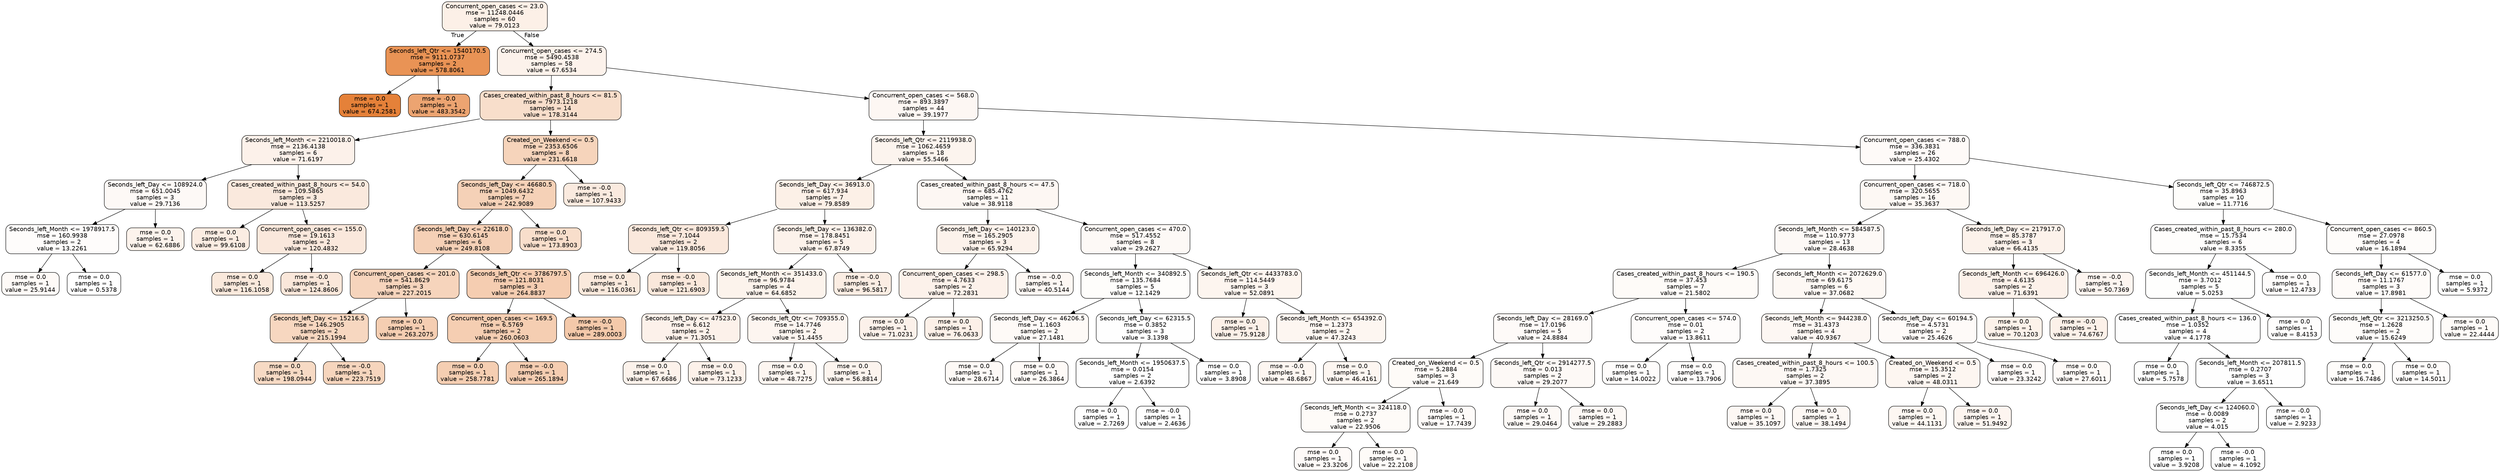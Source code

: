 digraph Tree {
node [shape=box, style="filled, rounded", color="black", fontname=helvetica] ;
edge [fontname=helvetica] ;
0 [label="Concurrent_open_cases <= 23.0\nmse = 11248.0446\nsamples = 60\nvalue = 79.0123", fillcolor="#e581391e"] ;
1 [label="Seconds_left_Qtr <= 1540170.5\nmse = 9111.0737\nsamples = 2\nvalue = 578.8061", fillcolor="#e58139db"] ;
0 -> 1 [labeldistance=2.5, labelangle=45, headlabel="True"] ;
2 [label="mse = 0.0\nsamples = 1\nvalue = 674.2581", fillcolor="#e58139ff"] ;
1 -> 2 ;
3 [label="mse = -0.0\nsamples = 1\nvalue = 483.3542", fillcolor="#e58139b7"] ;
1 -> 3 ;
4 [label="Concurrent_open_cases <= 274.5\nmse = 5490.4538\nsamples = 58\nvalue = 67.6534", fillcolor="#e5813919"] ;
0 -> 4 [labeldistance=2.5, labelangle=-45, headlabel="False"] ;
5 [label="Cases_created_within_past_8_hours <= 81.5\nmse = 7973.1218\nsamples = 14\nvalue = 178.3144", fillcolor="#e5813943"] ;
4 -> 5 ;
6 [label="Seconds_left_Month <= 2210018.0\nmse = 2136.4138\nsamples = 6\nvalue = 71.6197", fillcolor="#e581391b"] ;
5 -> 6 ;
7 [label="Seconds_left_Day <= 108924.0\nmse = 651.0045\nsamples = 3\nvalue = 29.7136", fillcolor="#e581390b"] ;
6 -> 7 ;
8 [label="Seconds_left_Month <= 1978917.5\nmse = 160.9938\nsamples = 2\nvalue = 13.2261", fillcolor="#e5813905"] ;
7 -> 8 ;
9 [label="mse = 0.0\nsamples = 1\nvalue = 25.9144", fillcolor="#e581390a"] ;
8 -> 9 ;
10 [label="mse = 0.0\nsamples = 1\nvalue = 0.5378", fillcolor="#e5813900"] ;
8 -> 10 ;
11 [label="mse = 0.0\nsamples = 1\nvalue = 62.6886", fillcolor="#e5813918"] ;
7 -> 11 ;
12 [label="Cases_created_within_past_8_hours <= 54.0\nmse = 109.5865\nsamples = 3\nvalue = 113.5257", fillcolor="#e581392b"] ;
6 -> 12 ;
13 [label="mse = 0.0\nsamples = 1\nvalue = 99.6108", fillcolor="#e5813925"] ;
12 -> 13 ;
14 [label="Concurrent_open_cases <= 155.0\nmse = 19.1613\nsamples = 2\nvalue = 120.4832", fillcolor="#e581392d"] ;
12 -> 14 ;
15 [label="mse = 0.0\nsamples = 1\nvalue = 116.1058", fillcolor="#e581392c"] ;
14 -> 15 ;
16 [label="mse = -0.0\nsamples = 1\nvalue = 124.8606", fillcolor="#e581392f"] ;
14 -> 16 ;
17 [label="Created_on_Weekend <= 0.5\nmse = 2353.6506\nsamples = 8\nvalue = 231.6618", fillcolor="#e5813957"] ;
5 -> 17 ;
18 [label="Seconds_left_Day <= 46680.5\nmse = 1049.6432\nsamples = 7\nvalue = 242.9089", fillcolor="#e581395c"] ;
17 -> 18 ;
19 [label="Seconds_left_Day <= 22618.0\nmse = 630.6145\nsamples = 6\nvalue = 249.8108", fillcolor="#e581395e"] ;
18 -> 19 ;
20 [label="Concurrent_open_cases <= 201.0\nmse = 541.8629\nsamples = 3\nvalue = 227.2015", fillcolor="#e5813956"] ;
19 -> 20 ;
21 [label="Seconds_left_Day <= 15216.5\nmse = 146.2905\nsamples = 2\nvalue = 215.1994", fillcolor="#e5813951"] ;
20 -> 21 ;
22 [label="mse = 0.0\nsamples = 1\nvalue = 198.0944", fillcolor="#e581394b"] ;
21 -> 22 ;
23 [label="mse = -0.0\nsamples = 1\nvalue = 223.7519", fillcolor="#e5813954"] ;
21 -> 23 ;
24 [label="mse = 0.0\nsamples = 1\nvalue = 263.2075", fillcolor="#e5813963"] ;
20 -> 24 ;
25 [label="Seconds_left_Qtr <= 3786797.5\nmse = 121.8031\nsamples = 3\nvalue = 264.8837", fillcolor="#e5813964"] ;
19 -> 25 ;
26 [label="Concurrent_open_cases <= 169.5\nmse = 6.5769\nsamples = 2\nvalue = 260.0603", fillcolor="#e5813962"] ;
25 -> 26 ;
27 [label="mse = 0.0\nsamples = 1\nvalue = 258.7781", fillcolor="#e5813962"] ;
26 -> 27 ;
28 [label="mse = -0.0\nsamples = 1\nvalue = 265.1894", fillcolor="#e5813964"] ;
26 -> 28 ;
29 [label="mse = -0.0\nsamples = 1\nvalue = 289.0003", fillcolor="#e581396d"] ;
25 -> 29 ;
30 [label="mse = 0.0\nsamples = 1\nvalue = 173.8903", fillcolor="#e5813942"] ;
18 -> 30 ;
31 [label="mse = -0.0\nsamples = 1\nvalue = 107.9433", fillcolor="#e5813929"] ;
17 -> 31 ;
32 [label="Concurrent_open_cases <= 568.0\nmse = 893.3897\nsamples = 44\nvalue = 39.1977", fillcolor="#e581390f"] ;
4 -> 32 ;
33 [label="Seconds_left_Qtr <= 2119938.0\nmse = 1062.4659\nsamples = 18\nvalue = 55.5466", fillcolor="#e5813915"] ;
32 -> 33 ;
34 [label="Seconds_left_Day <= 36913.0\nmse = 617.934\nsamples = 7\nvalue = 79.8589", fillcolor="#e581391e"] ;
33 -> 34 ;
35 [label="Seconds_left_Qtr <= 809359.5\nmse = 7.1044\nsamples = 2\nvalue = 119.8056", fillcolor="#e581392d"] ;
34 -> 35 ;
36 [label="mse = 0.0\nsamples = 1\nvalue = 116.0361", fillcolor="#e581392c"] ;
35 -> 36 ;
37 [label="mse = -0.0\nsamples = 1\nvalue = 121.6903", fillcolor="#e581392e"] ;
35 -> 37 ;
38 [label="Seconds_left_Day <= 136382.0\nmse = 178.8451\nsamples = 5\nvalue = 67.8749", fillcolor="#e5813919"] ;
34 -> 38 ;
39 [label="Seconds_left_Month <= 351433.0\nmse = 96.9784\nsamples = 4\nvalue = 64.6852", fillcolor="#e5813918"] ;
38 -> 39 ;
40 [label="Seconds_left_Day <= 47523.0\nmse = 6.612\nsamples = 2\nvalue = 71.3051", fillcolor="#e581391b"] ;
39 -> 40 ;
41 [label="mse = 0.0\nsamples = 1\nvalue = 67.6686", fillcolor="#e5813919"] ;
40 -> 41 ;
42 [label="mse = 0.0\nsamples = 1\nvalue = 73.1233", fillcolor="#e581391b"] ;
40 -> 42 ;
43 [label="Seconds_left_Qtr <= 709355.0\nmse = 14.7746\nsamples = 2\nvalue = 51.4455", fillcolor="#e5813913"] ;
39 -> 43 ;
44 [label="mse = 0.0\nsamples = 1\nvalue = 48.7275", fillcolor="#e5813912"] ;
43 -> 44 ;
45 [label="mse = 0.0\nsamples = 1\nvalue = 56.8814", fillcolor="#e5813915"] ;
43 -> 45 ;
46 [label="mse = -0.0\nsamples = 1\nvalue = 96.5817", fillcolor="#e5813924"] ;
38 -> 46 ;
47 [label="Cases_created_within_past_8_hours <= 47.5\nmse = 685.4762\nsamples = 11\nvalue = 38.9118", fillcolor="#e581390f"] ;
33 -> 47 ;
48 [label="Seconds_left_Day <= 140123.0\nmse = 165.2905\nsamples = 3\nvalue = 65.9294", fillcolor="#e5813919"] ;
47 -> 48 ;
49 [label="Concurrent_open_cases <= 298.5\nmse = 4.7633\nsamples = 2\nvalue = 72.2831", fillcolor="#e581391b"] ;
48 -> 49 ;
50 [label="mse = 0.0\nsamples = 1\nvalue = 71.0231", fillcolor="#e581391b"] ;
49 -> 50 ;
51 [label="mse = 0.0\nsamples = 1\nvalue = 76.0633", fillcolor="#e581391d"] ;
49 -> 51 ;
52 [label="mse = -0.0\nsamples = 1\nvalue = 40.5144", fillcolor="#e581390f"] ;
48 -> 52 ;
53 [label="Concurrent_open_cases <= 470.0\nmse = 517.4552\nsamples = 8\nvalue = 29.2627", fillcolor="#e581390b"] ;
47 -> 53 ;
54 [label="Seconds_left_Month <= 340892.5\nmse = 135.7684\nsamples = 5\nvalue = 12.1429", fillcolor="#e5813904"] ;
53 -> 54 ;
55 [label="Seconds_left_Day <= 46206.5\nmse = 1.1603\nsamples = 2\nvalue = 27.1481", fillcolor="#e581390a"] ;
54 -> 55 ;
56 [label="mse = 0.0\nsamples = 1\nvalue = 28.6714", fillcolor="#e581390b"] ;
55 -> 56 ;
57 [label="mse = 0.0\nsamples = 1\nvalue = 26.3864", fillcolor="#e581390a"] ;
55 -> 57 ;
58 [label="Seconds_left_Day <= 62315.5\nmse = 0.3852\nsamples = 3\nvalue = 3.1398", fillcolor="#e5813901"] ;
54 -> 58 ;
59 [label="Seconds_left_Month <= 1950637.5\nmse = 0.0154\nsamples = 2\nvalue = 2.6392", fillcolor="#e5813901"] ;
58 -> 59 ;
60 [label="mse = 0.0\nsamples = 1\nvalue = 2.7269", fillcolor="#e5813901"] ;
59 -> 60 ;
61 [label="mse = -0.0\nsamples = 1\nvalue = 2.4636", fillcolor="#e5813901"] ;
59 -> 61 ;
62 [label="mse = 0.0\nsamples = 1\nvalue = 3.8908", fillcolor="#e5813901"] ;
58 -> 62 ;
63 [label="Seconds_left_Qtr <= 4433783.0\nmse = 114.5449\nsamples = 3\nvalue = 52.0891", fillcolor="#e5813914"] ;
53 -> 63 ;
64 [label="mse = 0.0\nsamples = 1\nvalue = 75.9128", fillcolor="#e581391d"] ;
63 -> 64 ;
65 [label="Seconds_left_Month <= 654392.0\nmse = 1.2373\nsamples = 2\nvalue = 47.3243", fillcolor="#e5813912"] ;
63 -> 65 ;
66 [label="mse = -0.0\nsamples = 1\nvalue = 48.6867", fillcolor="#e5813912"] ;
65 -> 66 ;
67 [label="mse = 0.0\nsamples = 1\nvalue = 46.4161", fillcolor="#e5813911"] ;
65 -> 67 ;
68 [label="Concurrent_open_cases <= 788.0\nmse = 336.3831\nsamples = 26\nvalue = 25.4302", fillcolor="#e5813909"] ;
32 -> 68 ;
69 [label="Concurrent_open_cases <= 718.0\nmse = 320.5655\nsamples = 16\nvalue = 35.3637", fillcolor="#e581390d"] ;
68 -> 69 ;
70 [label="Seconds_left_Month <= 584587.5\nmse = 110.9773\nsamples = 13\nvalue = 28.4638", fillcolor="#e581390b"] ;
69 -> 70 ;
71 [label="Cases_created_within_past_8_hours <= 190.5\nmse = 37.453\nsamples = 7\nvalue = 21.5802", fillcolor="#e5813908"] ;
70 -> 71 ;
72 [label="Seconds_left_Day <= 28169.0\nmse = 17.0196\nsamples = 5\nvalue = 24.8884", fillcolor="#e5813909"] ;
71 -> 72 ;
73 [label="Created_on_Weekend <= 0.5\nmse = 5.2884\nsamples = 3\nvalue = 21.649", fillcolor="#e5813908"] ;
72 -> 73 ;
74 [label="Seconds_left_Month <= 324118.0\nmse = 0.2737\nsamples = 2\nvalue = 22.9506", fillcolor="#e5813908"] ;
73 -> 74 ;
75 [label="mse = 0.0\nsamples = 1\nvalue = 23.3206", fillcolor="#e5813909"] ;
74 -> 75 ;
76 [label="mse = 0.0\nsamples = 1\nvalue = 22.2108", fillcolor="#e5813908"] ;
74 -> 76 ;
77 [label="mse = -0.0\nsamples = 1\nvalue = 17.7439", fillcolor="#e5813907"] ;
73 -> 77 ;
78 [label="Seconds_left_Qtr <= 2914277.5\nmse = 0.013\nsamples = 2\nvalue = 29.2077", fillcolor="#e581390b"] ;
72 -> 78 ;
79 [label="mse = 0.0\nsamples = 1\nvalue = 29.0464", fillcolor="#e581390b"] ;
78 -> 79 ;
80 [label="mse = 0.0\nsamples = 1\nvalue = 29.2883", fillcolor="#e581390b"] ;
78 -> 80 ;
81 [label="Concurrent_open_cases <= 574.0\nmse = 0.01\nsamples = 2\nvalue = 13.8611", fillcolor="#e5813905"] ;
71 -> 81 ;
82 [label="mse = 0.0\nsamples = 1\nvalue = 14.0022", fillcolor="#e5813905"] ;
81 -> 82 ;
83 [label="mse = 0.0\nsamples = 1\nvalue = 13.7906", fillcolor="#e5813905"] ;
81 -> 83 ;
84 [label="Seconds_left_Month <= 2072629.0\nmse = 69.6175\nsamples = 6\nvalue = 37.0682", fillcolor="#e581390e"] ;
70 -> 84 ;
85 [label="Seconds_left_Month <= 944238.0\nmse = 31.4373\nsamples = 4\nvalue = 40.9367", fillcolor="#e581390f"] ;
84 -> 85 ;
86 [label="Cases_created_within_past_8_hours <= 100.5\nmse = 1.7325\nsamples = 2\nvalue = 37.3895", fillcolor="#e581390e"] ;
85 -> 86 ;
87 [label="mse = 0.0\nsamples = 1\nvalue = 35.1097", fillcolor="#e581390d"] ;
86 -> 87 ;
88 [label="mse = 0.0\nsamples = 1\nvalue = 38.1494", fillcolor="#e581390e"] ;
86 -> 88 ;
89 [label="Created_on_Weekend <= 0.5\nmse = 15.3512\nsamples = 2\nvalue = 48.0311", fillcolor="#e5813912"] ;
85 -> 89 ;
90 [label="mse = 0.0\nsamples = 1\nvalue = 44.1131", fillcolor="#e5813910"] ;
89 -> 90 ;
91 [label="mse = 0.0\nsamples = 1\nvalue = 51.9492", fillcolor="#e5813913"] ;
89 -> 91 ;
92 [label="Seconds_left_Day <= 60194.5\nmse = 4.5731\nsamples = 2\nvalue = 25.4626", fillcolor="#e5813909"] ;
84 -> 92 ;
93 [label="mse = 0.0\nsamples = 1\nvalue = 23.3242", fillcolor="#e5813909"] ;
92 -> 93 ;
94 [label="mse = 0.0\nsamples = 1\nvalue = 27.6011", fillcolor="#e581390a"] ;
92 -> 94 ;
95 [label="Seconds_left_Day <= 217917.0\nmse = 85.3787\nsamples = 3\nvalue = 66.4135", fillcolor="#e5813919"] ;
69 -> 95 ;
96 [label="Seconds_left_Month <= 696426.0\nmse = 4.6135\nsamples = 2\nvalue = 71.6391", fillcolor="#e581391b"] ;
95 -> 96 ;
97 [label="mse = 0.0\nsamples = 1\nvalue = 70.1203", fillcolor="#e581391a"] ;
96 -> 97 ;
98 [label="mse = -0.0\nsamples = 1\nvalue = 74.6767", fillcolor="#e581391c"] ;
96 -> 98 ;
99 [label="mse = -0.0\nsamples = 1\nvalue = 50.7369", fillcolor="#e5813913"] ;
95 -> 99 ;
100 [label="Seconds_left_Qtr <= 746872.5\nmse = 35.8963\nsamples = 10\nvalue = 11.7716", fillcolor="#e5813904"] ;
68 -> 100 ;
101 [label="Cases_created_within_past_8_hours <= 280.0\nmse = 15.7534\nsamples = 6\nvalue = 8.3355", fillcolor="#e5813903"] ;
100 -> 101 ;
102 [label="Seconds_left_Month <= 451144.5\nmse = 3.7012\nsamples = 5\nvalue = 5.0253", fillcolor="#e5813902"] ;
101 -> 102 ;
103 [label="Cases_created_within_past_8_hours <= 136.0\nmse = 1.0352\nsamples = 4\nvalue = 4.1778", fillcolor="#e5813901"] ;
102 -> 103 ;
104 [label="mse = 0.0\nsamples = 1\nvalue = 5.7578", fillcolor="#e5813902"] ;
103 -> 104 ;
105 [label="Seconds_left_Month <= 207811.5\nmse = 0.2707\nsamples = 3\nvalue = 3.6511", fillcolor="#e5813901"] ;
103 -> 105 ;
106 [label="Seconds_left_Day <= 124060.0\nmse = 0.0089\nsamples = 2\nvalue = 4.015", fillcolor="#e5813901"] ;
105 -> 106 ;
107 [label="mse = 0.0\nsamples = 1\nvalue = 3.9208", fillcolor="#e5813901"] ;
106 -> 107 ;
108 [label="mse = -0.0\nsamples = 1\nvalue = 4.1092", fillcolor="#e5813901"] ;
106 -> 108 ;
109 [label="mse = -0.0\nsamples = 1\nvalue = 2.9233", fillcolor="#e5813901"] ;
105 -> 109 ;
110 [label="mse = 0.0\nsamples = 1\nvalue = 8.4153", fillcolor="#e5813903"] ;
102 -> 110 ;
111 [label="mse = 0.0\nsamples = 1\nvalue = 12.4733", fillcolor="#e5813905"] ;
101 -> 111 ;
112 [label="Concurrent_open_cases <= 860.5\nmse = 27.0978\nsamples = 4\nvalue = 16.1894", fillcolor="#e5813906"] ;
100 -> 112 ;
113 [label="Seconds_left_Day <= 61577.0\nmse = 11.1767\nsamples = 3\nvalue = 17.8981", fillcolor="#e5813907"] ;
112 -> 113 ;
114 [label="Seconds_left_Qtr <= 3213250.5\nmse = 1.2628\nsamples = 2\nvalue = 15.6249", fillcolor="#e5813906"] ;
113 -> 114 ;
115 [label="mse = 0.0\nsamples = 1\nvalue = 16.7486", fillcolor="#e5813906"] ;
114 -> 115 ;
116 [label="mse = 0.0\nsamples = 1\nvalue = 14.5011", fillcolor="#e5813905"] ;
114 -> 116 ;
117 [label="mse = 0.0\nsamples = 1\nvalue = 22.4444", fillcolor="#e5813908"] ;
113 -> 117 ;
118 [label="mse = 0.0\nsamples = 1\nvalue = 5.9372", fillcolor="#e5813902"] ;
112 -> 118 ;
}